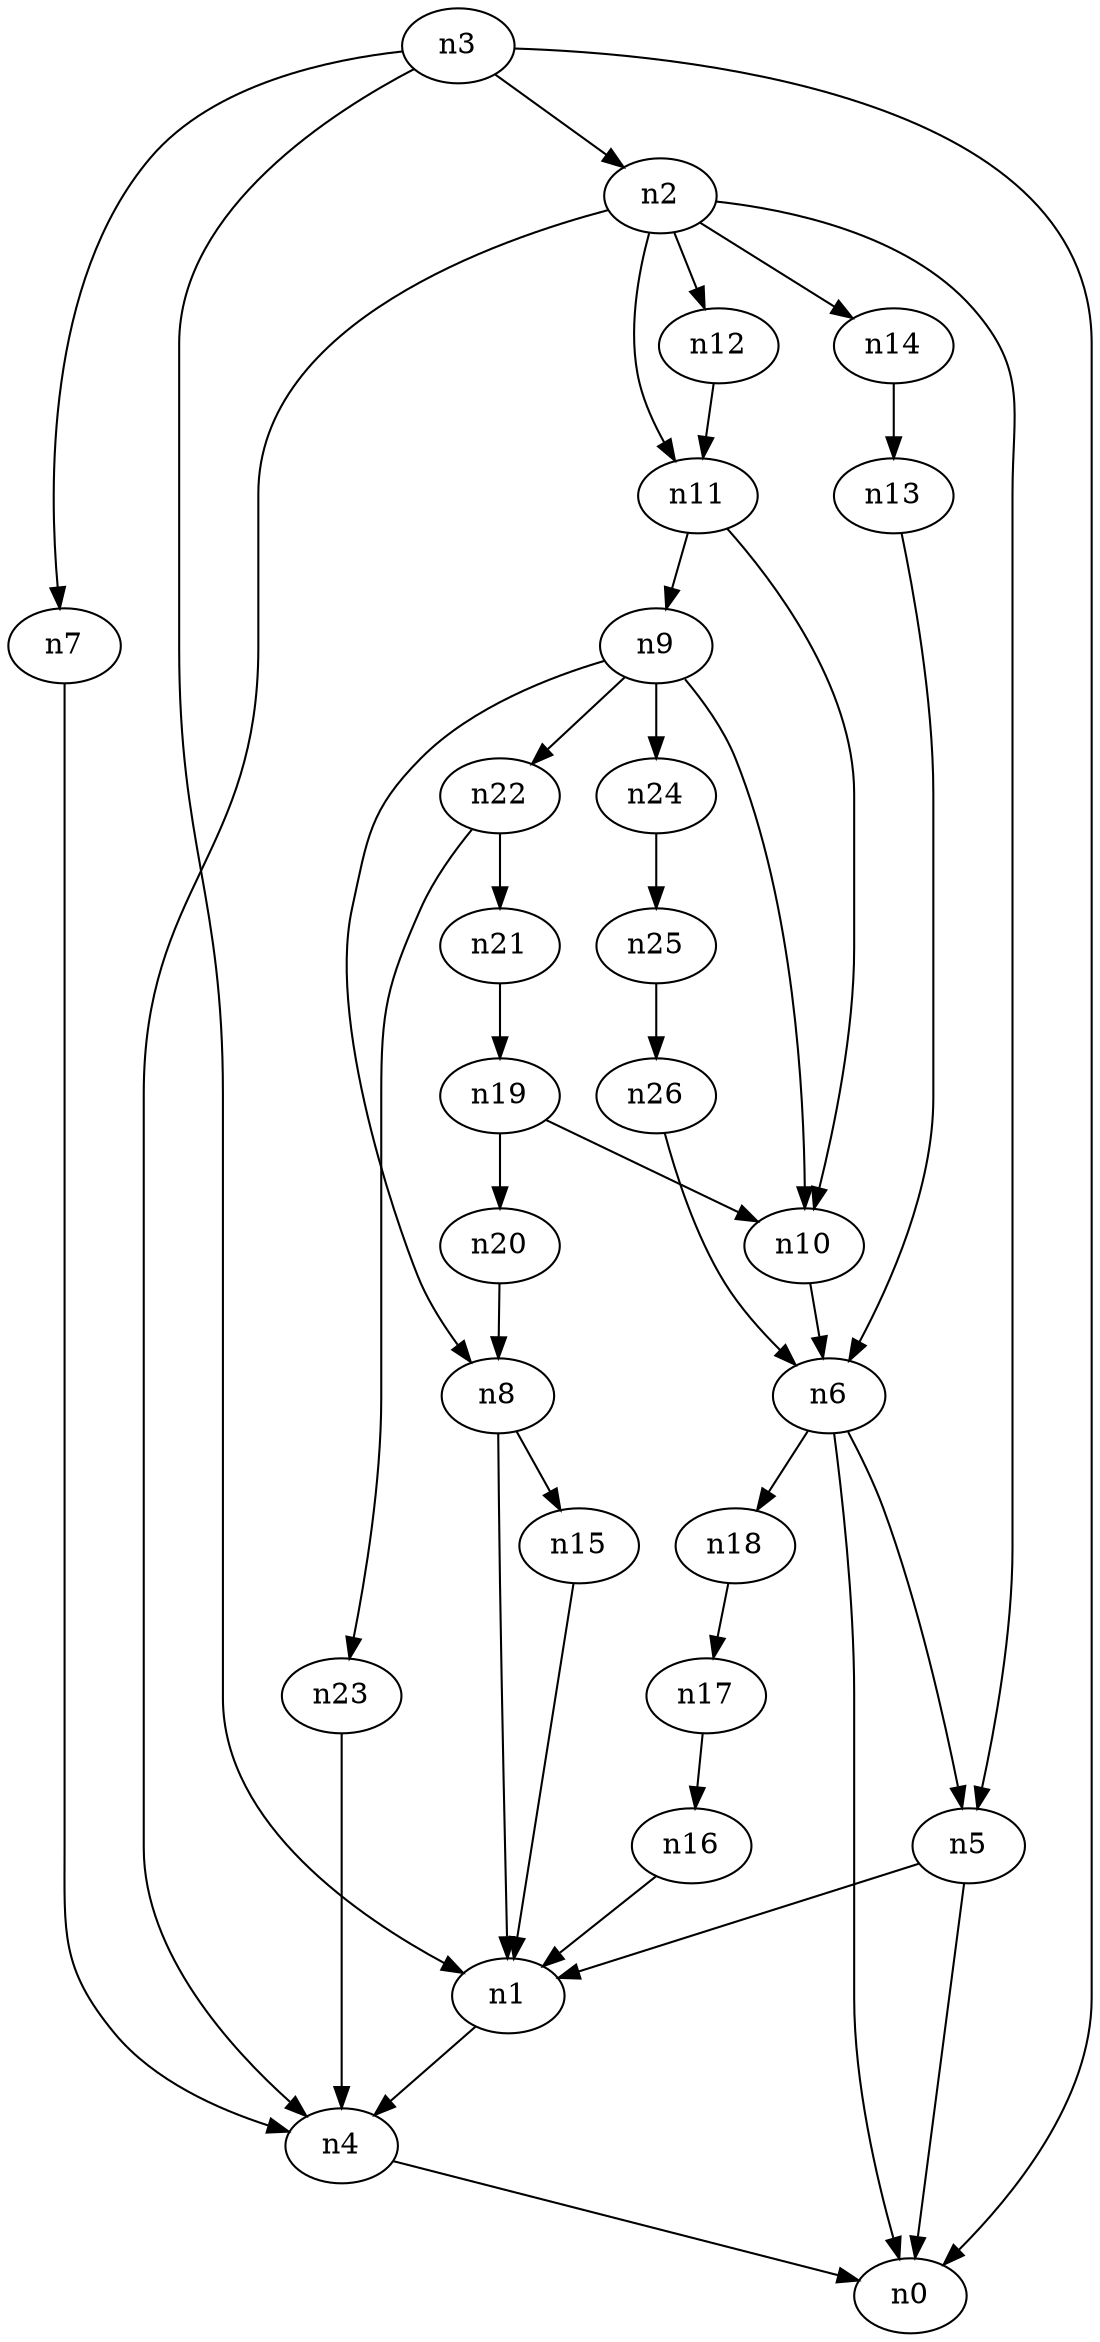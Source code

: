 digraph G {
	n1 -> n4	 [_graphml_id=e4];
	n2 -> n4	 [_graphml_id=e7];
	n2 -> n5	 [_graphml_id=e8];
	n2 -> n11	 [_graphml_id=e38];
	n2 -> n12	 [_graphml_id=e19];
	n2 -> n14	 [_graphml_id=e22];
	n3 -> n0	 [_graphml_id=e0];
	n3 -> n1	 [_graphml_id=e3];
	n3 -> n2	 [_graphml_id=e6];
	n3 -> n7	 [_graphml_id=e12];
	n4 -> n0	 [_graphml_id=e1];
	n5 -> n0	 [_graphml_id=e2];
	n5 -> n1	 [_graphml_id=e5];
	n6 -> n0	 [_graphml_id=e10];
	n6 -> n5	 [_graphml_id=e9];
	n6 -> n18	 [_graphml_id=e29];
	n7 -> n4	 [_graphml_id=e11];
	n8 -> n1	 [_graphml_id=e13];
	n8 -> n15	 [_graphml_id=e24];
	n9 -> n8	 [_graphml_id=e14];
	n9 -> n10	 [_graphml_id=e15];
	n9 -> n22	 [_graphml_id=e35];
	n9 -> n24	 [_graphml_id=e39];
	n10 -> n6	 [_graphml_id=e16];
	n11 -> n9	 [_graphml_id=e17];
	n11 -> n10	 [_graphml_id=e25];
	n12 -> n11	 [_graphml_id=e18];
	n13 -> n6	 [_graphml_id=e20];
	n14 -> n13	 [_graphml_id=e21];
	n15 -> n1	 [_graphml_id=e23];
	n16 -> n1	 [_graphml_id=e26];
	n17 -> n16	 [_graphml_id=e27];
	n18 -> n17	 [_graphml_id=e28];
	n19 -> n10	 [_graphml_id=e30];
	n19 -> n20	 [_graphml_id=e31];
	n20 -> n8	 [_graphml_id=e32];
	n21 -> n19	 [_graphml_id=e33];
	n22 -> n21	 [_graphml_id=e34];
	n22 -> n23	 [_graphml_id=e36];
	n23 -> n4	 [_graphml_id=e37];
	n24 -> n25	 [_graphml_id=e40];
	n25 -> n26	 [_graphml_id=e41];
	n26 -> n6	 [_graphml_id=e42];
}
